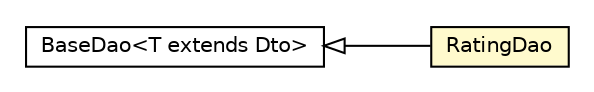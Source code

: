 #!/usr/local/bin/dot
#
# Class diagram 
# Generated by UMLGraph version R5_6-24-gf6e263 (http://www.umlgraph.org/)
#

digraph G {
	edge [fontname="Helvetica",fontsize=10,labelfontname="Helvetica",labelfontsize=10];
	node [fontname="Helvetica",fontsize=10,shape=plaintext];
	nodesep=0.25;
	ranksep=0.5;
	rankdir=LR;
	// com.gwtplatform.carstore.server.dao.RatingDao
	c313049 [label=<<table title="com.gwtplatform.carstore.server.dao.RatingDao" border="0" cellborder="1" cellspacing="0" cellpadding="2" port="p" bgcolor="lemonChiffon" href="./RatingDao.html">
		<tr><td><table border="0" cellspacing="0" cellpadding="1">
<tr><td align="center" balign="center"> RatingDao </td></tr>
		</table></td></tr>
		</table>>, URL="./RatingDao.html", fontname="Helvetica", fontcolor="black", fontsize=10.0];
	// com.gwtplatform.carstore.server.dao.BaseDao<T extends com.gwtplatform.carstore.shared.dto.Dto>
	c313053 [label=<<table title="com.gwtplatform.carstore.server.dao.BaseDao" border="0" cellborder="1" cellspacing="0" cellpadding="2" port="p" href="./BaseDao.html">
		<tr><td><table border="0" cellspacing="0" cellpadding="1">
<tr><td align="center" balign="center"> BaseDao&lt;T extends Dto&gt; </td></tr>
		</table></td></tr>
		</table>>, URL="./BaseDao.html", fontname="Helvetica", fontcolor="black", fontsize=10.0];
	//com.gwtplatform.carstore.server.dao.RatingDao extends com.gwtplatform.carstore.server.dao.BaseDao<com.gwtplatform.carstore.server.dao.domain.Rating>
	c313053:p -> c313049:p [dir=back,arrowtail=empty];
}

